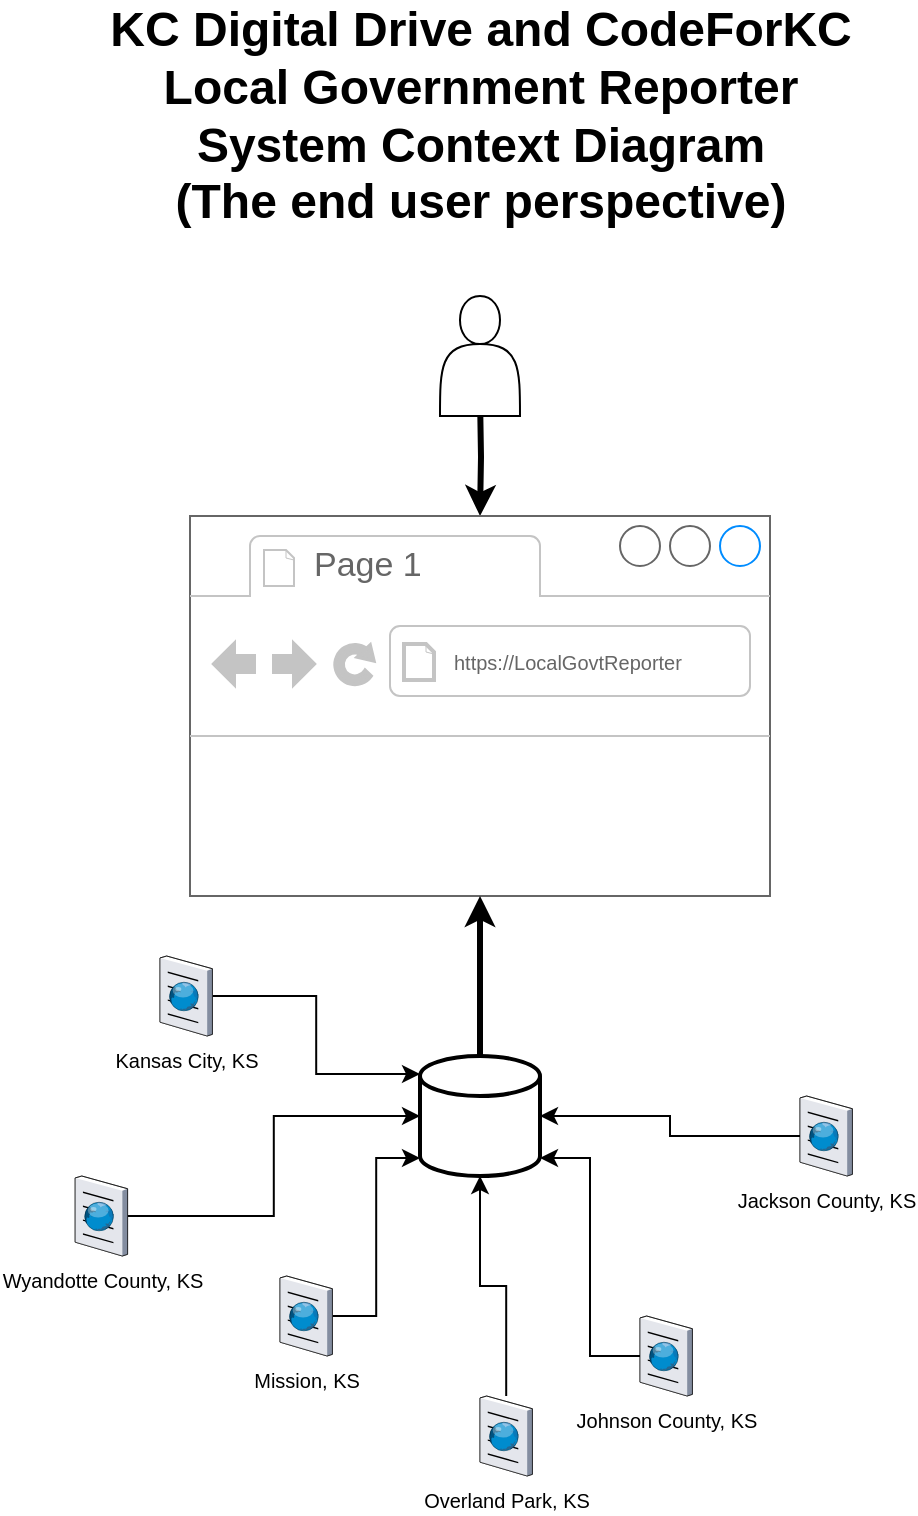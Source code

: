 <mxfile version="14.9.2" type="device"><diagram id="H47WDrBHhAyzpfSi4met" name="Page-1"><mxGraphModel dx="782" dy="468" grid="1" gridSize="10" guides="1" tooltips="1" connect="1" arrows="1" fold="1" page="1" pageScale="1" pageWidth="850" pageHeight="1100" math="0" shadow="0"><root><mxCell id="0"/><mxCell id="1" parent="0"/><mxCell id="Iesee7ioT8HqZ-Mq-9rp-22" value="" style="edgeStyle=orthogonalEdgeStyle;rounded=0;orthogonalLoop=1;jettySize=auto;html=1;strokeWidth=3;fontSize=10;" parent="1" target="Iesee7ioT8HqZ-Mq-9rp-3" edge="1"><mxGeometry relative="1" as="geometry"><mxPoint x="420" y="220" as="sourcePoint"/></mxGeometry></mxCell><mxCell id="Iesee7ioT8HqZ-Mq-9rp-1" value="" style="shape=actor;whiteSpace=wrap;html=1;" parent="1" vertex="1"><mxGeometry x="400" y="170" width="40" height="60" as="geometry"/></mxCell><mxCell id="Iesee7ioT8HqZ-Mq-9rp-2" value="KC Digital Drive and CodeForKC&lt;br&gt;Local Government Reporter&lt;br&gt;System Context Diagram&lt;br&gt;(The end user perspective)" style="text;strokeColor=none;fillColor=none;html=1;fontSize=24;fontStyle=1;verticalAlign=middle;align=center;" parent="1" vertex="1"><mxGeometry x="370" y="60" width="100" height="40" as="geometry"/></mxCell><mxCell id="Iesee7ioT8HqZ-Mq-9rp-3" value="" style="strokeWidth=1;shadow=0;dashed=0;align=center;html=1;shape=mxgraph.mockup.containers.browserWindow;rSize=0;strokeColor=#666666;strokeColor2=#008cff;strokeColor3=#c4c4c4;mainText=,;recursiveResize=0;" parent="1" vertex="1"><mxGeometry x="275" y="280" width="290" height="190" as="geometry"/></mxCell><mxCell id="Iesee7ioT8HqZ-Mq-9rp-4" value="Page 1" style="strokeWidth=1;shadow=0;dashed=0;align=center;html=1;shape=mxgraph.mockup.containers.anchor;fontSize=17;fontColor=#666666;align=left;" parent="Iesee7ioT8HqZ-Mq-9rp-3" vertex="1"><mxGeometry x="60" y="12" width="110" height="26" as="geometry"/></mxCell><mxCell id="Iesee7ioT8HqZ-Mq-9rp-5" value="https://LocalGovtReporter" style="strokeWidth=1;shadow=0;dashed=0;align=center;html=1;shape=mxgraph.mockup.containers.anchor;rSize=0;fontSize=10;fontColor=#666666;align=left;" parent="Iesee7ioT8HqZ-Mq-9rp-3" vertex="1"><mxGeometry x="130" y="60" width="130" height="26" as="geometry"/></mxCell><mxCell id="Iesee7ioT8HqZ-Mq-9rp-21" value="" style="edgeStyle=orthogonalEdgeStyle;rounded=0;orthogonalLoop=1;jettySize=auto;html=1;fontSize=10;strokeWidth=3;" parent="1" source="Iesee7ioT8HqZ-Mq-9rp-6" target="Iesee7ioT8HqZ-Mq-9rp-3" edge="1"><mxGeometry relative="1" as="geometry"/></mxCell><mxCell id="Iesee7ioT8HqZ-Mq-9rp-6" value="" style="strokeWidth=2;html=1;shape=mxgraph.flowchart.database;whiteSpace=wrap;fontSize=10;" parent="1" vertex="1"><mxGeometry x="390" y="550" width="60" height="60" as="geometry"/></mxCell><mxCell id="Iesee7ioT8HqZ-Mq-9rp-17" value="" style="edgeStyle=orthogonalEdgeStyle;rounded=0;orthogonalLoop=1;jettySize=auto;html=1;fontSize=10;" parent="1" source="Iesee7ioT8HqZ-Mq-9rp-8" target="Iesee7ioT8HqZ-Mq-9rp-6" edge="1"><mxGeometry relative="1" as="geometry"/></mxCell><mxCell id="Iesee7ioT8HqZ-Mq-9rp-8" value="Overland Park, KS" style="verticalLabelPosition=bottom;aspect=fixed;html=1;verticalAlign=top;strokeColor=none;align=center;outlineConnect=0;shape=mxgraph.citrix.browser;fontSize=10;" parent="1" vertex="1"><mxGeometry x="420" y="720" width="26.21" height="40" as="geometry"/></mxCell><mxCell id="Iesee7ioT8HqZ-Mq-9rp-16" value="" style="edgeStyle=orthogonalEdgeStyle;rounded=0;orthogonalLoop=1;jettySize=auto;html=1;fontSize=10;entryX=1;entryY=0.85;entryDx=0;entryDy=0;entryPerimeter=0;" parent="1" source="Iesee7ioT8HqZ-Mq-9rp-9" target="Iesee7ioT8HqZ-Mq-9rp-6" edge="1"><mxGeometry relative="1" as="geometry"><mxPoint x="513.105" y="600" as="targetPoint"/></mxGeometry></mxCell><mxCell id="Iesee7ioT8HqZ-Mq-9rp-9" value="Johnson County, KS" style="verticalLabelPosition=bottom;aspect=fixed;html=1;verticalAlign=top;strokeColor=none;align=center;outlineConnect=0;shape=mxgraph.citrix.browser;fontSize=10;" parent="1" vertex="1"><mxGeometry x="500" y="680" width="26.21" height="40" as="geometry"/></mxCell><mxCell id="Iesee7ioT8HqZ-Mq-9rp-19" value="" style="edgeStyle=orthogonalEdgeStyle;rounded=0;orthogonalLoop=1;jettySize=auto;html=1;fontSize=10;entryX=0;entryY=0.5;entryDx=0;entryDy=0;entryPerimeter=0;" parent="1" source="Iesee7ioT8HqZ-Mq-9rp-10" target="Iesee7ioT8HqZ-Mq-9rp-6" edge="1"><mxGeometry relative="1" as="geometry"/></mxCell><mxCell id="Iesee7ioT8HqZ-Mq-9rp-10" value="Wyandotte County, KS" style="verticalLabelPosition=bottom;aspect=fixed;html=1;verticalAlign=top;strokeColor=none;align=center;outlineConnect=0;shape=mxgraph.citrix.browser;fontSize=10;" parent="1" vertex="1"><mxGeometry x="217.58" y="610" width="26.21" height="40" as="geometry"/></mxCell><mxCell id="Iesee7ioT8HqZ-Mq-9rp-20" value="" style="edgeStyle=orthogonalEdgeStyle;rounded=0;orthogonalLoop=1;jettySize=auto;html=1;fontSize=10;entryX=0;entryY=0.15;entryDx=0;entryDy=0;entryPerimeter=0;" parent="1" source="Iesee7ioT8HqZ-Mq-9rp-11" target="Iesee7ioT8HqZ-Mq-9rp-6" edge="1"><mxGeometry relative="1" as="geometry"/></mxCell><mxCell id="Iesee7ioT8HqZ-Mq-9rp-11" value="Kansas City, KS" style="verticalLabelPosition=bottom;aspect=fixed;html=1;verticalAlign=top;strokeColor=none;align=center;outlineConnect=0;shape=mxgraph.citrix.browser;fontSize=10;" parent="1" vertex="1"><mxGeometry x="260" y="500" width="26.21" height="40" as="geometry"/></mxCell><mxCell id="Iesee7ioT8HqZ-Mq-9rp-14" value="" style="edgeStyle=orthogonalEdgeStyle;rounded=0;orthogonalLoop=1;jettySize=auto;html=1;fontSize=10;" parent="1" source="Iesee7ioT8HqZ-Mq-9rp-12" target="Iesee7ioT8HqZ-Mq-9rp-6" edge="1"><mxGeometry relative="1" as="geometry"><mxPoint x="500" y="590" as="targetPoint"/></mxGeometry></mxCell><mxCell id="Iesee7ioT8HqZ-Mq-9rp-12" value="Jackson County, KS" style="verticalLabelPosition=bottom;aspect=fixed;html=1;verticalAlign=top;strokeColor=none;align=center;outlineConnect=0;shape=mxgraph.citrix.browser;fontSize=10;" parent="1" vertex="1"><mxGeometry x="580" y="570" width="26.21" height="40" as="geometry"/></mxCell><mxCell id="Iesee7ioT8HqZ-Mq-9rp-18" value="" style="edgeStyle=orthogonalEdgeStyle;rounded=0;orthogonalLoop=1;jettySize=auto;html=1;fontSize=10;entryX=0;entryY=0.85;entryDx=0;entryDy=0;entryPerimeter=0;" parent="1" source="Iesee7ioT8HqZ-Mq-9rp-13" target="Iesee7ioT8HqZ-Mq-9rp-6" edge="1"><mxGeometry relative="1" as="geometry"><mxPoint x="333.105" y="580" as="targetPoint"/></mxGeometry></mxCell><mxCell id="Iesee7ioT8HqZ-Mq-9rp-13" value="Mission, KS" style="verticalLabelPosition=bottom;aspect=fixed;html=1;verticalAlign=top;strokeColor=none;align=center;outlineConnect=0;shape=mxgraph.citrix.browser;fontSize=10;" parent="1" vertex="1"><mxGeometry x="320" y="660" width="26.21" height="40" as="geometry"/></mxCell></root></mxGraphModel></diagram></mxfile>